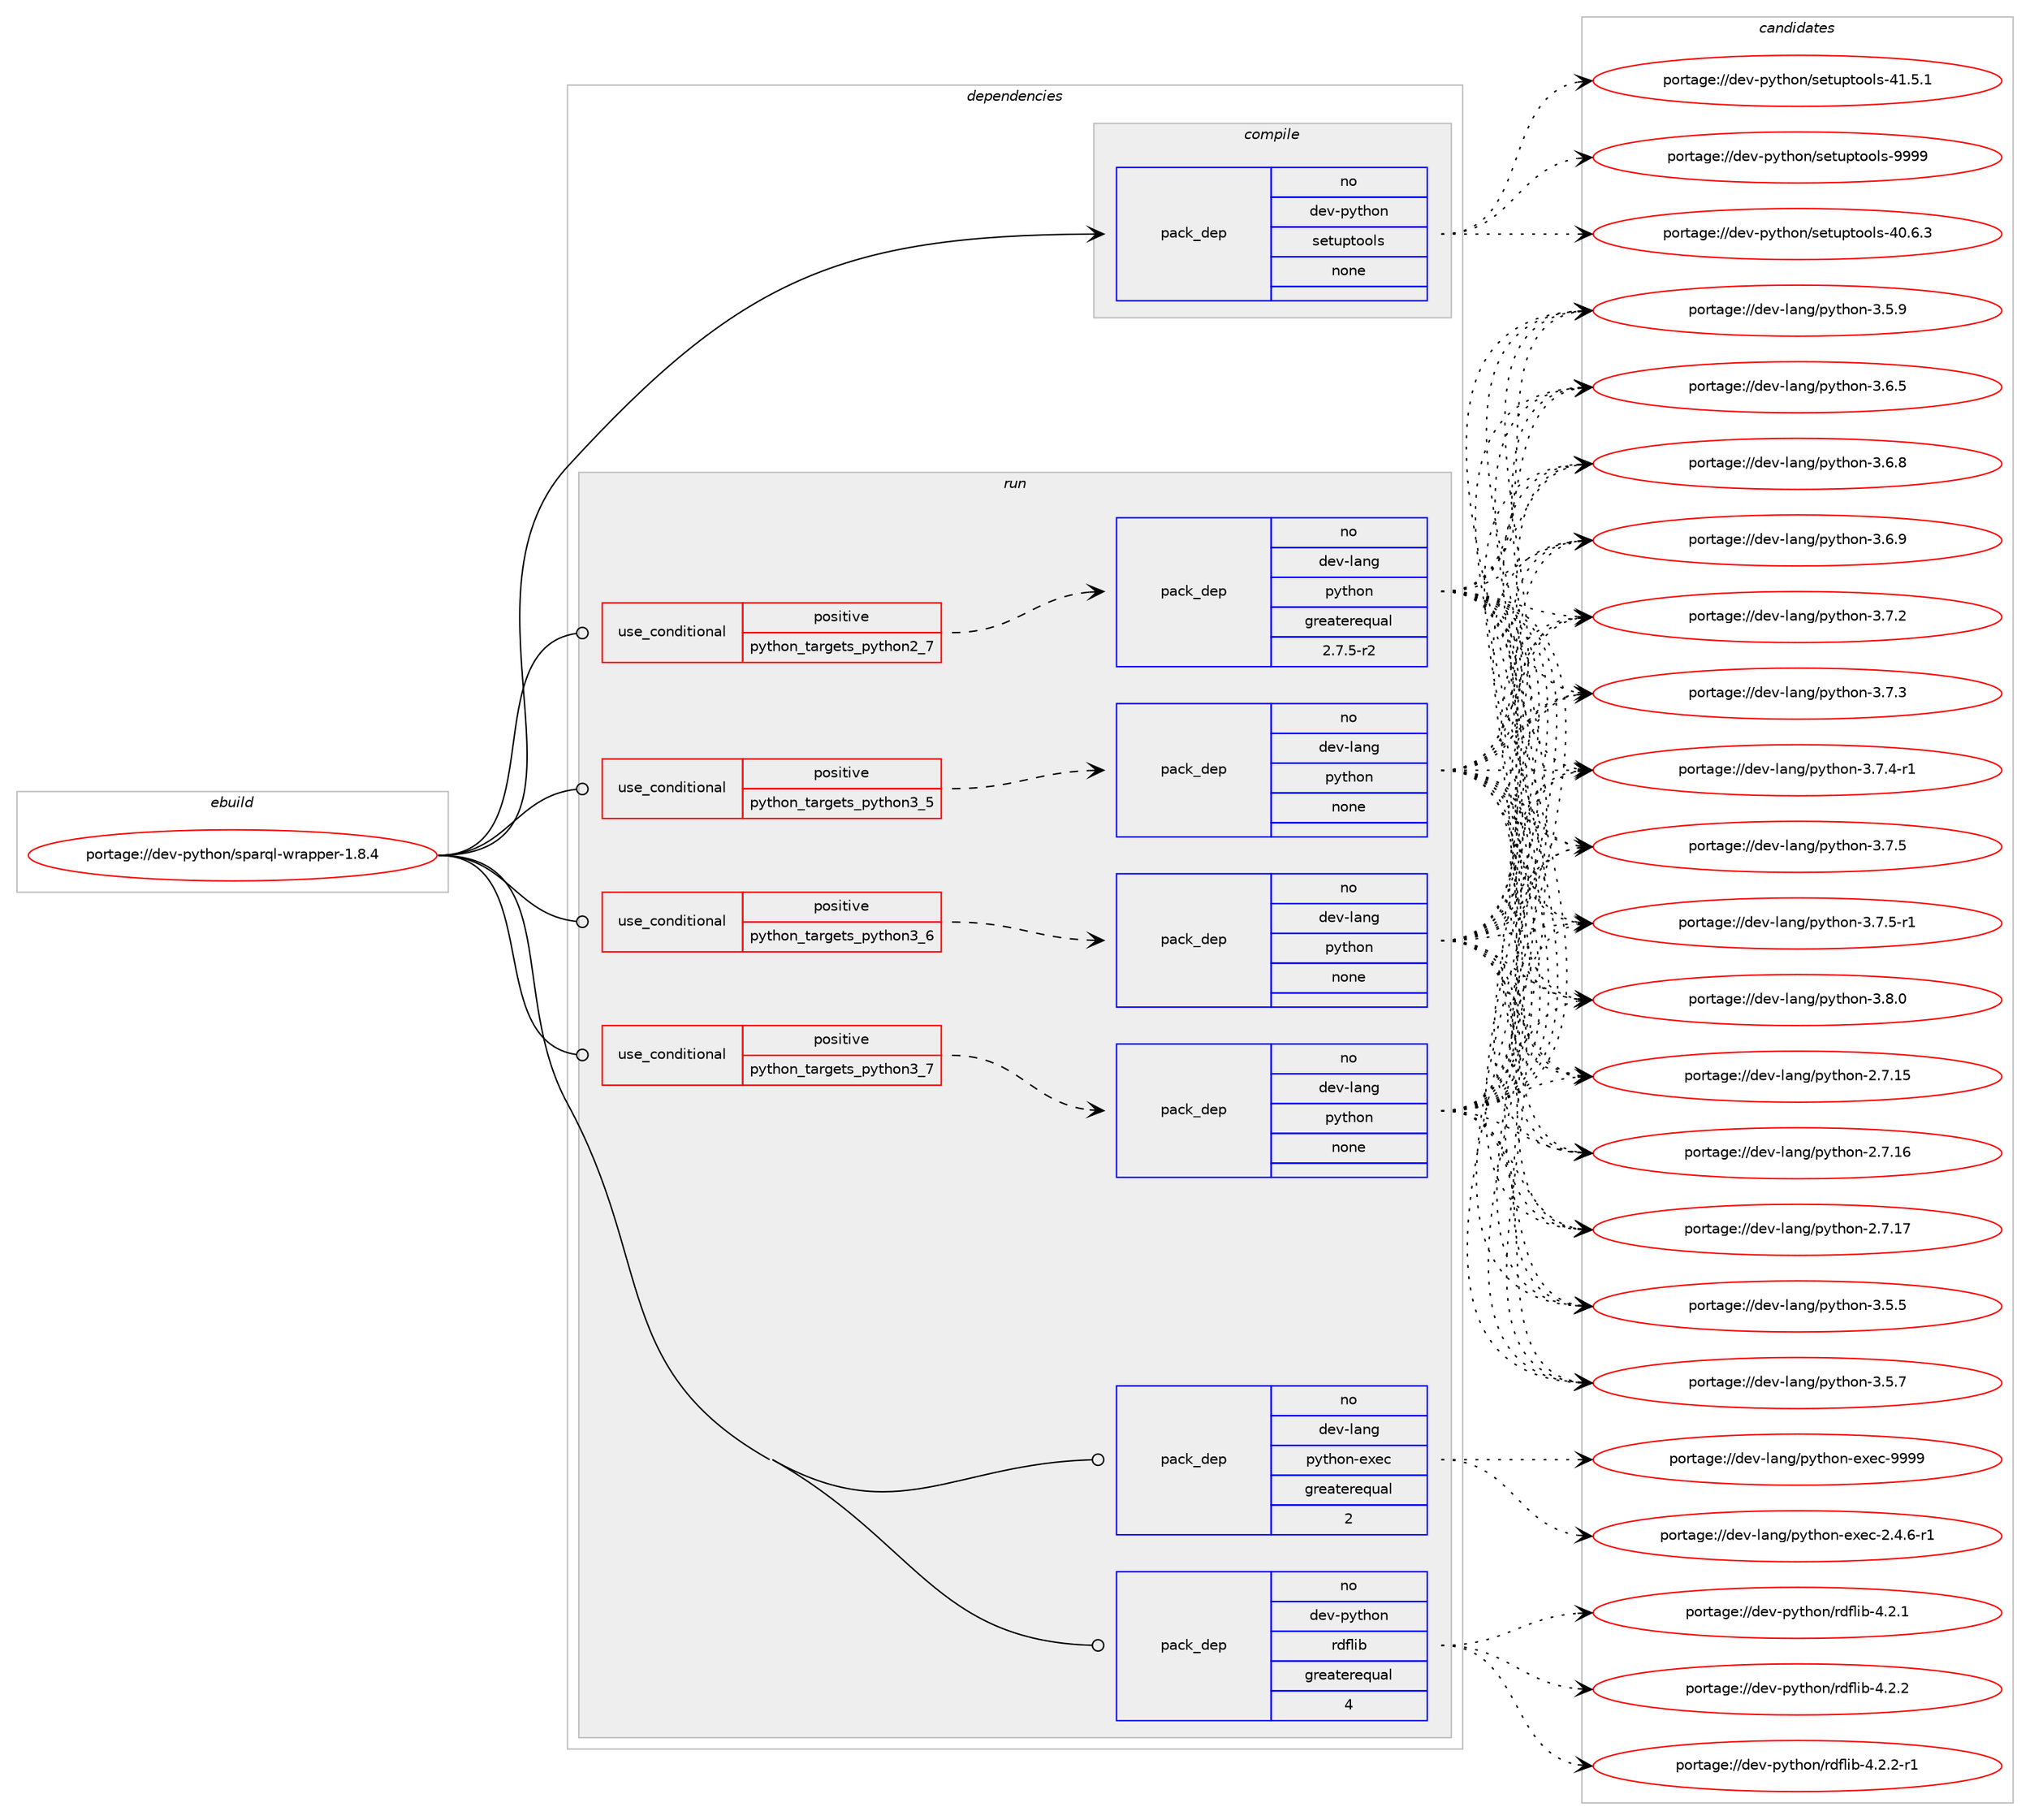 digraph prolog {

# *************
# Graph options
# *************

newrank=true;
concentrate=true;
compound=true;
graph [rankdir=LR,fontname=Helvetica,fontsize=10,ranksep=1.5];#, ranksep=2.5, nodesep=0.2];
edge  [arrowhead=vee];
node  [fontname=Helvetica,fontsize=10];

# **********
# The ebuild
# **********

subgraph cluster_leftcol {
color=gray;
rank=same;
label=<<i>ebuild</i>>;
id [label="portage://dev-python/sparql-wrapper-1.8.4", color=red, width=4, href="../dev-python/sparql-wrapper-1.8.4.svg"];
}

# ****************
# The dependencies
# ****************

subgraph cluster_midcol {
color=gray;
label=<<i>dependencies</i>>;
subgraph cluster_compile {
fillcolor="#eeeeee";
style=filled;
label=<<i>compile</i>>;
subgraph pack130556 {
dependency172814 [label=<<TABLE BORDER="0" CELLBORDER="1" CELLSPACING="0" CELLPADDING="4" WIDTH="220"><TR><TD ROWSPAN="6" CELLPADDING="30">pack_dep</TD></TR><TR><TD WIDTH="110">no</TD></TR><TR><TD>dev-python</TD></TR><TR><TD>setuptools</TD></TR><TR><TD>none</TD></TR><TR><TD></TD></TR></TABLE>>, shape=none, color=blue];
}
id:e -> dependency172814:w [weight=20,style="solid",arrowhead="vee"];
}
subgraph cluster_compileandrun {
fillcolor="#eeeeee";
style=filled;
label=<<i>compile and run</i>>;
}
subgraph cluster_run {
fillcolor="#eeeeee";
style=filled;
label=<<i>run</i>>;
subgraph cond38855 {
dependency172815 [label=<<TABLE BORDER="0" CELLBORDER="1" CELLSPACING="0" CELLPADDING="4"><TR><TD ROWSPAN="3" CELLPADDING="10">use_conditional</TD></TR><TR><TD>positive</TD></TR><TR><TD>python_targets_python2_7</TD></TR></TABLE>>, shape=none, color=red];
subgraph pack130557 {
dependency172816 [label=<<TABLE BORDER="0" CELLBORDER="1" CELLSPACING="0" CELLPADDING="4" WIDTH="220"><TR><TD ROWSPAN="6" CELLPADDING="30">pack_dep</TD></TR><TR><TD WIDTH="110">no</TD></TR><TR><TD>dev-lang</TD></TR><TR><TD>python</TD></TR><TR><TD>greaterequal</TD></TR><TR><TD>2.7.5-r2</TD></TR></TABLE>>, shape=none, color=blue];
}
dependency172815:e -> dependency172816:w [weight=20,style="dashed",arrowhead="vee"];
}
id:e -> dependency172815:w [weight=20,style="solid",arrowhead="odot"];
subgraph cond38856 {
dependency172817 [label=<<TABLE BORDER="0" CELLBORDER="1" CELLSPACING="0" CELLPADDING="4"><TR><TD ROWSPAN="3" CELLPADDING="10">use_conditional</TD></TR><TR><TD>positive</TD></TR><TR><TD>python_targets_python3_5</TD></TR></TABLE>>, shape=none, color=red];
subgraph pack130558 {
dependency172818 [label=<<TABLE BORDER="0" CELLBORDER="1" CELLSPACING="0" CELLPADDING="4" WIDTH="220"><TR><TD ROWSPAN="6" CELLPADDING="30">pack_dep</TD></TR><TR><TD WIDTH="110">no</TD></TR><TR><TD>dev-lang</TD></TR><TR><TD>python</TD></TR><TR><TD>none</TD></TR><TR><TD></TD></TR></TABLE>>, shape=none, color=blue];
}
dependency172817:e -> dependency172818:w [weight=20,style="dashed",arrowhead="vee"];
}
id:e -> dependency172817:w [weight=20,style="solid",arrowhead="odot"];
subgraph cond38857 {
dependency172819 [label=<<TABLE BORDER="0" CELLBORDER="1" CELLSPACING="0" CELLPADDING="4"><TR><TD ROWSPAN="3" CELLPADDING="10">use_conditional</TD></TR><TR><TD>positive</TD></TR><TR><TD>python_targets_python3_6</TD></TR></TABLE>>, shape=none, color=red];
subgraph pack130559 {
dependency172820 [label=<<TABLE BORDER="0" CELLBORDER="1" CELLSPACING="0" CELLPADDING="4" WIDTH="220"><TR><TD ROWSPAN="6" CELLPADDING="30">pack_dep</TD></TR><TR><TD WIDTH="110">no</TD></TR><TR><TD>dev-lang</TD></TR><TR><TD>python</TD></TR><TR><TD>none</TD></TR><TR><TD></TD></TR></TABLE>>, shape=none, color=blue];
}
dependency172819:e -> dependency172820:w [weight=20,style="dashed",arrowhead="vee"];
}
id:e -> dependency172819:w [weight=20,style="solid",arrowhead="odot"];
subgraph cond38858 {
dependency172821 [label=<<TABLE BORDER="0" CELLBORDER="1" CELLSPACING="0" CELLPADDING="4"><TR><TD ROWSPAN="3" CELLPADDING="10">use_conditional</TD></TR><TR><TD>positive</TD></TR><TR><TD>python_targets_python3_7</TD></TR></TABLE>>, shape=none, color=red];
subgraph pack130560 {
dependency172822 [label=<<TABLE BORDER="0" CELLBORDER="1" CELLSPACING="0" CELLPADDING="4" WIDTH="220"><TR><TD ROWSPAN="6" CELLPADDING="30">pack_dep</TD></TR><TR><TD WIDTH="110">no</TD></TR><TR><TD>dev-lang</TD></TR><TR><TD>python</TD></TR><TR><TD>none</TD></TR><TR><TD></TD></TR></TABLE>>, shape=none, color=blue];
}
dependency172821:e -> dependency172822:w [weight=20,style="dashed",arrowhead="vee"];
}
id:e -> dependency172821:w [weight=20,style="solid",arrowhead="odot"];
subgraph pack130561 {
dependency172823 [label=<<TABLE BORDER="0" CELLBORDER="1" CELLSPACING="0" CELLPADDING="4" WIDTH="220"><TR><TD ROWSPAN="6" CELLPADDING="30">pack_dep</TD></TR><TR><TD WIDTH="110">no</TD></TR><TR><TD>dev-lang</TD></TR><TR><TD>python-exec</TD></TR><TR><TD>greaterequal</TD></TR><TR><TD>2</TD></TR></TABLE>>, shape=none, color=blue];
}
id:e -> dependency172823:w [weight=20,style="solid",arrowhead="odot"];
subgraph pack130562 {
dependency172824 [label=<<TABLE BORDER="0" CELLBORDER="1" CELLSPACING="0" CELLPADDING="4" WIDTH="220"><TR><TD ROWSPAN="6" CELLPADDING="30">pack_dep</TD></TR><TR><TD WIDTH="110">no</TD></TR><TR><TD>dev-python</TD></TR><TR><TD>rdflib</TD></TR><TR><TD>greaterequal</TD></TR><TR><TD>4</TD></TR></TABLE>>, shape=none, color=blue];
}
id:e -> dependency172824:w [weight=20,style="solid",arrowhead="odot"];
}
}

# **************
# The candidates
# **************

subgraph cluster_choices {
rank=same;
color=gray;
label=<<i>candidates</i>>;

subgraph choice130556 {
color=black;
nodesep=1;
choiceportage100101118451121211161041111104711510111611711211611111110811545524846544651 [label="portage://dev-python/setuptools-40.6.3", color=red, width=4,href="../dev-python/setuptools-40.6.3.svg"];
choiceportage100101118451121211161041111104711510111611711211611111110811545524946534649 [label="portage://dev-python/setuptools-41.5.1", color=red, width=4,href="../dev-python/setuptools-41.5.1.svg"];
choiceportage10010111845112121116104111110471151011161171121161111111081154557575757 [label="portage://dev-python/setuptools-9999", color=red, width=4,href="../dev-python/setuptools-9999.svg"];
dependency172814:e -> choiceportage100101118451121211161041111104711510111611711211611111110811545524846544651:w [style=dotted,weight="100"];
dependency172814:e -> choiceportage100101118451121211161041111104711510111611711211611111110811545524946534649:w [style=dotted,weight="100"];
dependency172814:e -> choiceportage10010111845112121116104111110471151011161171121161111111081154557575757:w [style=dotted,weight="100"];
}
subgraph choice130557 {
color=black;
nodesep=1;
choiceportage10010111845108971101034711212111610411111045504655464953 [label="portage://dev-lang/python-2.7.15", color=red, width=4,href="../dev-lang/python-2.7.15.svg"];
choiceportage10010111845108971101034711212111610411111045504655464954 [label="portage://dev-lang/python-2.7.16", color=red, width=4,href="../dev-lang/python-2.7.16.svg"];
choiceportage10010111845108971101034711212111610411111045504655464955 [label="portage://dev-lang/python-2.7.17", color=red, width=4,href="../dev-lang/python-2.7.17.svg"];
choiceportage100101118451089711010347112121116104111110455146534653 [label="portage://dev-lang/python-3.5.5", color=red, width=4,href="../dev-lang/python-3.5.5.svg"];
choiceportage100101118451089711010347112121116104111110455146534655 [label="portage://dev-lang/python-3.5.7", color=red, width=4,href="../dev-lang/python-3.5.7.svg"];
choiceportage100101118451089711010347112121116104111110455146534657 [label="portage://dev-lang/python-3.5.9", color=red, width=4,href="../dev-lang/python-3.5.9.svg"];
choiceportage100101118451089711010347112121116104111110455146544653 [label="portage://dev-lang/python-3.6.5", color=red, width=4,href="../dev-lang/python-3.6.5.svg"];
choiceportage100101118451089711010347112121116104111110455146544656 [label="portage://dev-lang/python-3.6.8", color=red, width=4,href="../dev-lang/python-3.6.8.svg"];
choiceportage100101118451089711010347112121116104111110455146544657 [label="portage://dev-lang/python-3.6.9", color=red, width=4,href="../dev-lang/python-3.6.9.svg"];
choiceportage100101118451089711010347112121116104111110455146554650 [label="portage://dev-lang/python-3.7.2", color=red, width=4,href="../dev-lang/python-3.7.2.svg"];
choiceportage100101118451089711010347112121116104111110455146554651 [label="portage://dev-lang/python-3.7.3", color=red, width=4,href="../dev-lang/python-3.7.3.svg"];
choiceportage1001011184510897110103471121211161041111104551465546524511449 [label="portage://dev-lang/python-3.7.4-r1", color=red, width=4,href="../dev-lang/python-3.7.4-r1.svg"];
choiceportage100101118451089711010347112121116104111110455146554653 [label="portage://dev-lang/python-3.7.5", color=red, width=4,href="../dev-lang/python-3.7.5.svg"];
choiceportage1001011184510897110103471121211161041111104551465546534511449 [label="portage://dev-lang/python-3.7.5-r1", color=red, width=4,href="../dev-lang/python-3.7.5-r1.svg"];
choiceportage100101118451089711010347112121116104111110455146564648 [label="portage://dev-lang/python-3.8.0", color=red, width=4,href="../dev-lang/python-3.8.0.svg"];
dependency172816:e -> choiceportage10010111845108971101034711212111610411111045504655464953:w [style=dotted,weight="100"];
dependency172816:e -> choiceportage10010111845108971101034711212111610411111045504655464954:w [style=dotted,weight="100"];
dependency172816:e -> choiceportage10010111845108971101034711212111610411111045504655464955:w [style=dotted,weight="100"];
dependency172816:e -> choiceportage100101118451089711010347112121116104111110455146534653:w [style=dotted,weight="100"];
dependency172816:e -> choiceportage100101118451089711010347112121116104111110455146534655:w [style=dotted,weight="100"];
dependency172816:e -> choiceportage100101118451089711010347112121116104111110455146534657:w [style=dotted,weight="100"];
dependency172816:e -> choiceportage100101118451089711010347112121116104111110455146544653:w [style=dotted,weight="100"];
dependency172816:e -> choiceportage100101118451089711010347112121116104111110455146544656:w [style=dotted,weight="100"];
dependency172816:e -> choiceportage100101118451089711010347112121116104111110455146544657:w [style=dotted,weight="100"];
dependency172816:e -> choiceportage100101118451089711010347112121116104111110455146554650:w [style=dotted,weight="100"];
dependency172816:e -> choiceportage100101118451089711010347112121116104111110455146554651:w [style=dotted,weight="100"];
dependency172816:e -> choiceportage1001011184510897110103471121211161041111104551465546524511449:w [style=dotted,weight="100"];
dependency172816:e -> choiceportage100101118451089711010347112121116104111110455146554653:w [style=dotted,weight="100"];
dependency172816:e -> choiceportage1001011184510897110103471121211161041111104551465546534511449:w [style=dotted,weight="100"];
dependency172816:e -> choiceportage100101118451089711010347112121116104111110455146564648:w [style=dotted,weight="100"];
}
subgraph choice130558 {
color=black;
nodesep=1;
choiceportage10010111845108971101034711212111610411111045504655464953 [label="portage://dev-lang/python-2.7.15", color=red, width=4,href="../dev-lang/python-2.7.15.svg"];
choiceportage10010111845108971101034711212111610411111045504655464954 [label="portage://dev-lang/python-2.7.16", color=red, width=4,href="../dev-lang/python-2.7.16.svg"];
choiceportage10010111845108971101034711212111610411111045504655464955 [label="portage://dev-lang/python-2.7.17", color=red, width=4,href="../dev-lang/python-2.7.17.svg"];
choiceportage100101118451089711010347112121116104111110455146534653 [label="portage://dev-lang/python-3.5.5", color=red, width=4,href="../dev-lang/python-3.5.5.svg"];
choiceportage100101118451089711010347112121116104111110455146534655 [label="portage://dev-lang/python-3.5.7", color=red, width=4,href="../dev-lang/python-3.5.7.svg"];
choiceportage100101118451089711010347112121116104111110455146534657 [label="portage://dev-lang/python-3.5.9", color=red, width=4,href="../dev-lang/python-3.5.9.svg"];
choiceportage100101118451089711010347112121116104111110455146544653 [label="portage://dev-lang/python-3.6.5", color=red, width=4,href="../dev-lang/python-3.6.5.svg"];
choiceportage100101118451089711010347112121116104111110455146544656 [label="portage://dev-lang/python-3.6.8", color=red, width=4,href="../dev-lang/python-3.6.8.svg"];
choiceportage100101118451089711010347112121116104111110455146544657 [label="portage://dev-lang/python-3.6.9", color=red, width=4,href="../dev-lang/python-3.6.9.svg"];
choiceportage100101118451089711010347112121116104111110455146554650 [label="portage://dev-lang/python-3.7.2", color=red, width=4,href="../dev-lang/python-3.7.2.svg"];
choiceportage100101118451089711010347112121116104111110455146554651 [label="portage://dev-lang/python-3.7.3", color=red, width=4,href="../dev-lang/python-3.7.3.svg"];
choiceportage1001011184510897110103471121211161041111104551465546524511449 [label="portage://dev-lang/python-3.7.4-r1", color=red, width=4,href="../dev-lang/python-3.7.4-r1.svg"];
choiceportage100101118451089711010347112121116104111110455146554653 [label="portage://dev-lang/python-3.7.5", color=red, width=4,href="../dev-lang/python-3.7.5.svg"];
choiceportage1001011184510897110103471121211161041111104551465546534511449 [label="portage://dev-lang/python-3.7.5-r1", color=red, width=4,href="../dev-lang/python-3.7.5-r1.svg"];
choiceportage100101118451089711010347112121116104111110455146564648 [label="portage://dev-lang/python-3.8.0", color=red, width=4,href="../dev-lang/python-3.8.0.svg"];
dependency172818:e -> choiceportage10010111845108971101034711212111610411111045504655464953:w [style=dotted,weight="100"];
dependency172818:e -> choiceportage10010111845108971101034711212111610411111045504655464954:w [style=dotted,weight="100"];
dependency172818:e -> choiceportage10010111845108971101034711212111610411111045504655464955:w [style=dotted,weight="100"];
dependency172818:e -> choiceportage100101118451089711010347112121116104111110455146534653:w [style=dotted,weight="100"];
dependency172818:e -> choiceportage100101118451089711010347112121116104111110455146534655:w [style=dotted,weight="100"];
dependency172818:e -> choiceportage100101118451089711010347112121116104111110455146534657:w [style=dotted,weight="100"];
dependency172818:e -> choiceportage100101118451089711010347112121116104111110455146544653:w [style=dotted,weight="100"];
dependency172818:e -> choiceportage100101118451089711010347112121116104111110455146544656:w [style=dotted,weight="100"];
dependency172818:e -> choiceportage100101118451089711010347112121116104111110455146544657:w [style=dotted,weight="100"];
dependency172818:e -> choiceportage100101118451089711010347112121116104111110455146554650:w [style=dotted,weight="100"];
dependency172818:e -> choiceportage100101118451089711010347112121116104111110455146554651:w [style=dotted,weight="100"];
dependency172818:e -> choiceportage1001011184510897110103471121211161041111104551465546524511449:w [style=dotted,weight="100"];
dependency172818:e -> choiceportage100101118451089711010347112121116104111110455146554653:w [style=dotted,weight="100"];
dependency172818:e -> choiceportage1001011184510897110103471121211161041111104551465546534511449:w [style=dotted,weight="100"];
dependency172818:e -> choiceportage100101118451089711010347112121116104111110455146564648:w [style=dotted,weight="100"];
}
subgraph choice130559 {
color=black;
nodesep=1;
choiceportage10010111845108971101034711212111610411111045504655464953 [label="portage://dev-lang/python-2.7.15", color=red, width=4,href="../dev-lang/python-2.7.15.svg"];
choiceportage10010111845108971101034711212111610411111045504655464954 [label="portage://dev-lang/python-2.7.16", color=red, width=4,href="../dev-lang/python-2.7.16.svg"];
choiceportage10010111845108971101034711212111610411111045504655464955 [label="portage://dev-lang/python-2.7.17", color=red, width=4,href="../dev-lang/python-2.7.17.svg"];
choiceportage100101118451089711010347112121116104111110455146534653 [label="portage://dev-lang/python-3.5.5", color=red, width=4,href="../dev-lang/python-3.5.5.svg"];
choiceportage100101118451089711010347112121116104111110455146534655 [label="portage://dev-lang/python-3.5.7", color=red, width=4,href="../dev-lang/python-3.5.7.svg"];
choiceportage100101118451089711010347112121116104111110455146534657 [label="portage://dev-lang/python-3.5.9", color=red, width=4,href="../dev-lang/python-3.5.9.svg"];
choiceportage100101118451089711010347112121116104111110455146544653 [label="portage://dev-lang/python-3.6.5", color=red, width=4,href="../dev-lang/python-3.6.5.svg"];
choiceportage100101118451089711010347112121116104111110455146544656 [label="portage://dev-lang/python-3.6.8", color=red, width=4,href="../dev-lang/python-3.6.8.svg"];
choiceportage100101118451089711010347112121116104111110455146544657 [label="portage://dev-lang/python-3.6.9", color=red, width=4,href="../dev-lang/python-3.6.9.svg"];
choiceportage100101118451089711010347112121116104111110455146554650 [label="portage://dev-lang/python-3.7.2", color=red, width=4,href="../dev-lang/python-3.7.2.svg"];
choiceportage100101118451089711010347112121116104111110455146554651 [label="portage://dev-lang/python-3.7.3", color=red, width=4,href="../dev-lang/python-3.7.3.svg"];
choiceportage1001011184510897110103471121211161041111104551465546524511449 [label="portage://dev-lang/python-3.7.4-r1", color=red, width=4,href="../dev-lang/python-3.7.4-r1.svg"];
choiceportage100101118451089711010347112121116104111110455146554653 [label="portage://dev-lang/python-3.7.5", color=red, width=4,href="../dev-lang/python-3.7.5.svg"];
choiceportage1001011184510897110103471121211161041111104551465546534511449 [label="portage://dev-lang/python-3.7.5-r1", color=red, width=4,href="../dev-lang/python-3.7.5-r1.svg"];
choiceportage100101118451089711010347112121116104111110455146564648 [label="portage://dev-lang/python-3.8.0", color=red, width=4,href="../dev-lang/python-3.8.0.svg"];
dependency172820:e -> choiceportage10010111845108971101034711212111610411111045504655464953:w [style=dotted,weight="100"];
dependency172820:e -> choiceportage10010111845108971101034711212111610411111045504655464954:w [style=dotted,weight="100"];
dependency172820:e -> choiceportage10010111845108971101034711212111610411111045504655464955:w [style=dotted,weight="100"];
dependency172820:e -> choiceportage100101118451089711010347112121116104111110455146534653:w [style=dotted,weight="100"];
dependency172820:e -> choiceportage100101118451089711010347112121116104111110455146534655:w [style=dotted,weight="100"];
dependency172820:e -> choiceportage100101118451089711010347112121116104111110455146534657:w [style=dotted,weight="100"];
dependency172820:e -> choiceportage100101118451089711010347112121116104111110455146544653:w [style=dotted,weight="100"];
dependency172820:e -> choiceportage100101118451089711010347112121116104111110455146544656:w [style=dotted,weight="100"];
dependency172820:e -> choiceportage100101118451089711010347112121116104111110455146544657:w [style=dotted,weight="100"];
dependency172820:e -> choiceportage100101118451089711010347112121116104111110455146554650:w [style=dotted,weight="100"];
dependency172820:e -> choiceportage100101118451089711010347112121116104111110455146554651:w [style=dotted,weight="100"];
dependency172820:e -> choiceportage1001011184510897110103471121211161041111104551465546524511449:w [style=dotted,weight="100"];
dependency172820:e -> choiceportage100101118451089711010347112121116104111110455146554653:w [style=dotted,weight="100"];
dependency172820:e -> choiceportage1001011184510897110103471121211161041111104551465546534511449:w [style=dotted,weight="100"];
dependency172820:e -> choiceportage100101118451089711010347112121116104111110455146564648:w [style=dotted,weight="100"];
}
subgraph choice130560 {
color=black;
nodesep=1;
choiceportage10010111845108971101034711212111610411111045504655464953 [label="portage://dev-lang/python-2.7.15", color=red, width=4,href="../dev-lang/python-2.7.15.svg"];
choiceportage10010111845108971101034711212111610411111045504655464954 [label="portage://dev-lang/python-2.7.16", color=red, width=4,href="../dev-lang/python-2.7.16.svg"];
choiceportage10010111845108971101034711212111610411111045504655464955 [label="portage://dev-lang/python-2.7.17", color=red, width=4,href="../dev-lang/python-2.7.17.svg"];
choiceportage100101118451089711010347112121116104111110455146534653 [label="portage://dev-lang/python-3.5.5", color=red, width=4,href="../dev-lang/python-3.5.5.svg"];
choiceportage100101118451089711010347112121116104111110455146534655 [label="portage://dev-lang/python-3.5.7", color=red, width=4,href="../dev-lang/python-3.5.7.svg"];
choiceportage100101118451089711010347112121116104111110455146534657 [label="portage://dev-lang/python-3.5.9", color=red, width=4,href="../dev-lang/python-3.5.9.svg"];
choiceportage100101118451089711010347112121116104111110455146544653 [label="portage://dev-lang/python-3.6.5", color=red, width=4,href="../dev-lang/python-3.6.5.svg"];
choiceportage100101118451089711010347112121116104111110455146544656 [label="portage://dev-lang/python-3.6.8", color=red, width=4,href="../dev-lang/python-3.6.8.svg"];
choiceportage100101118451089711010347112121116104111110455146544657 [label="portage://dev-lang/python-3.6.9", color=red, width=4,href="../dev-lang/python-3.6.9.svg"];
choiceportage100101118451089711010347112121116104111110455146554650 [label="portage://dev-lang/python-3.7.2", color=red, width=4,href="../dev-lang/python-3.7.2.svg"];
choiceportage100101118451089711010347112121116104111110455146554651 [label="portage://dev-lang/python-3.7.3", color=red, width=4,href="../dev-lang/python-3.7.3.svg"];
choiceportage1001011184510897110103471121211161041111104551465546524511449 [label="portage://dev-lang/python-3.7.4-r1", color=red, width=4,href="../dev-lang/python-3.7.4-r1.svg"];
choiceportage100101118451089711010347112121116104111110455146554653 [label="portage://dev-lang/python-3.7.5", color=red, width=4,href="../dev-lang/python-3.7.5.svg"];
choiceportage1001011184510897110103471121211161041111104551465546534511449 [label="portage://dev-lang/python-3.7.5-r1", color=red, width=4,href="../dev-lang/python-3.7.5-r1.svg"];
choiceportage100101118451089711010347112121116104111110455146564648 [label="portage://dev-lang/python-3.8.0", color=red, width=4,href="../dev-lang/python-3.8.0.svg"];
dependency172822:e -> choiceportage10010111845108971101034711212111610411111045504655464953:w [style=dotted,weight="100"];
dependency172822:e -> choiceportage10010111845108971101034711212111610411111045504655464954:w [style=dotted,weight="100"];
dependency172822:e -> choiceportage10010111845108971101034711212111610411111045504655464955:w [style=dotted,weight="100"];
dependency172822:e -> choiceportage100101118451089711010347112121116104111110455146534653:w [style=dotted,weight="100"];
dependency172822:e -> choiceportage100101118451089711010347112121116104111110455146534655:w [style=dotted,weight="100"];
dependency172822:e -> choiceportage100101118451089711010347112121116104111110455146534657:w [style=dotted,weight="100"];
dependency172822:e -> choiceportage100101118451089711010347112121116104111110455146544653:w [style=dotted,weight="100"];
dependency172822:e -> choiceportage100101118451089711010347112121116104111110455146544656:w [style=dotted,weight="100"];
dependency172822:e -> choiceportage100101118451089711010347112121116104111110455146544657:w [style=dotted,weight="100"];
dependency172822:e -> choiceportage100101118451089711010347112121116104111110455146554650:w [style=dotted,weight="100"];
dependency172822:e -> choiceportage100101118451089711010347112121116104111110455146554651:w [style=dotted,weight="100"];
dependency172822:e -> choiceportage1001011184510897110103471121211161041111104551465546524511449:w [style=dotted,weight="100"];
dependency172822:e -> choiceportage100101118451089711010347112121116104111110455146554653:w [style=dotted,weight="100"];
dependency172822:e -> choiceportage1001011184510897110103471121211161041111104551465546534511449:w [style=dotted,weight="100"];
dependency172822:e -> choiceportage100101118451089711010347112121116104111110455146564648:w [style=dotted,weight="100"];
}
subgraph choice130561 {
color=black;
nodesep=1;
choiceportage10010111845108971101034711212111610411111045101120101994550465246544511449 [label="portage://dev-lang/python-exec-2.4.6-r1", color=red, width=4,href="../dev-lang/python-exec-2.4.6-r1.svg"];
choiceportage10010111845108971101034711212111610411111045101120101994557575757 [label="portage://dev-lang/python-exec-9999", color=red, width=4,href="../dev-lang/python-exec-9999.svg"];
dependency172823:e -> choiceportage10010111845108971101034711212111610411111045101120101994550465246544511449:w [style=dotted,weight="100"];
dependency172823:e -> choiceportage10010111845108971101034711212111610411111045101120101994557575757:w [style=dotted,weight="100"];
}
subgraph choice130562 {
color=black;
nodesep=1;
choiceportage100101118451121211161041111104711410010210810598455246504649 [label="portage://dev-python/rdflib-4.2.1", color=red, width=4,href="../dev-python/rdflib-4.2.1.svg"];
choiceportage100101118451121211161041111104711410010210810598455246504650 [label="portage://dev-python/rdflib-4.2.2", color=red, width=4,href="../dev-python/rdflib-4.2.2.svg"];
choiceportage1001011184511212111610411111047114100102108105984552465046504511449 [label="portage://dev-python/rdflib-4.2.2-r1", color=red, width=4,href="../dev-python/rdflib-4.2.2-r1.svg"];
dependency172824:e -> choiceportage100101118451121211161041111104711410010210810598455246504649:w [style=dotted,weight="100"];
dependency172824:e -> choiceportage100101118451121211161041111104711410010210810598455246504650:w [style=dotted,weight="100"];
dependency172824:e -> choiceportage1001011184511212111610411111047114100102108105984552465046504511449:w [style=dotted,weight="100"];
}
}

}
